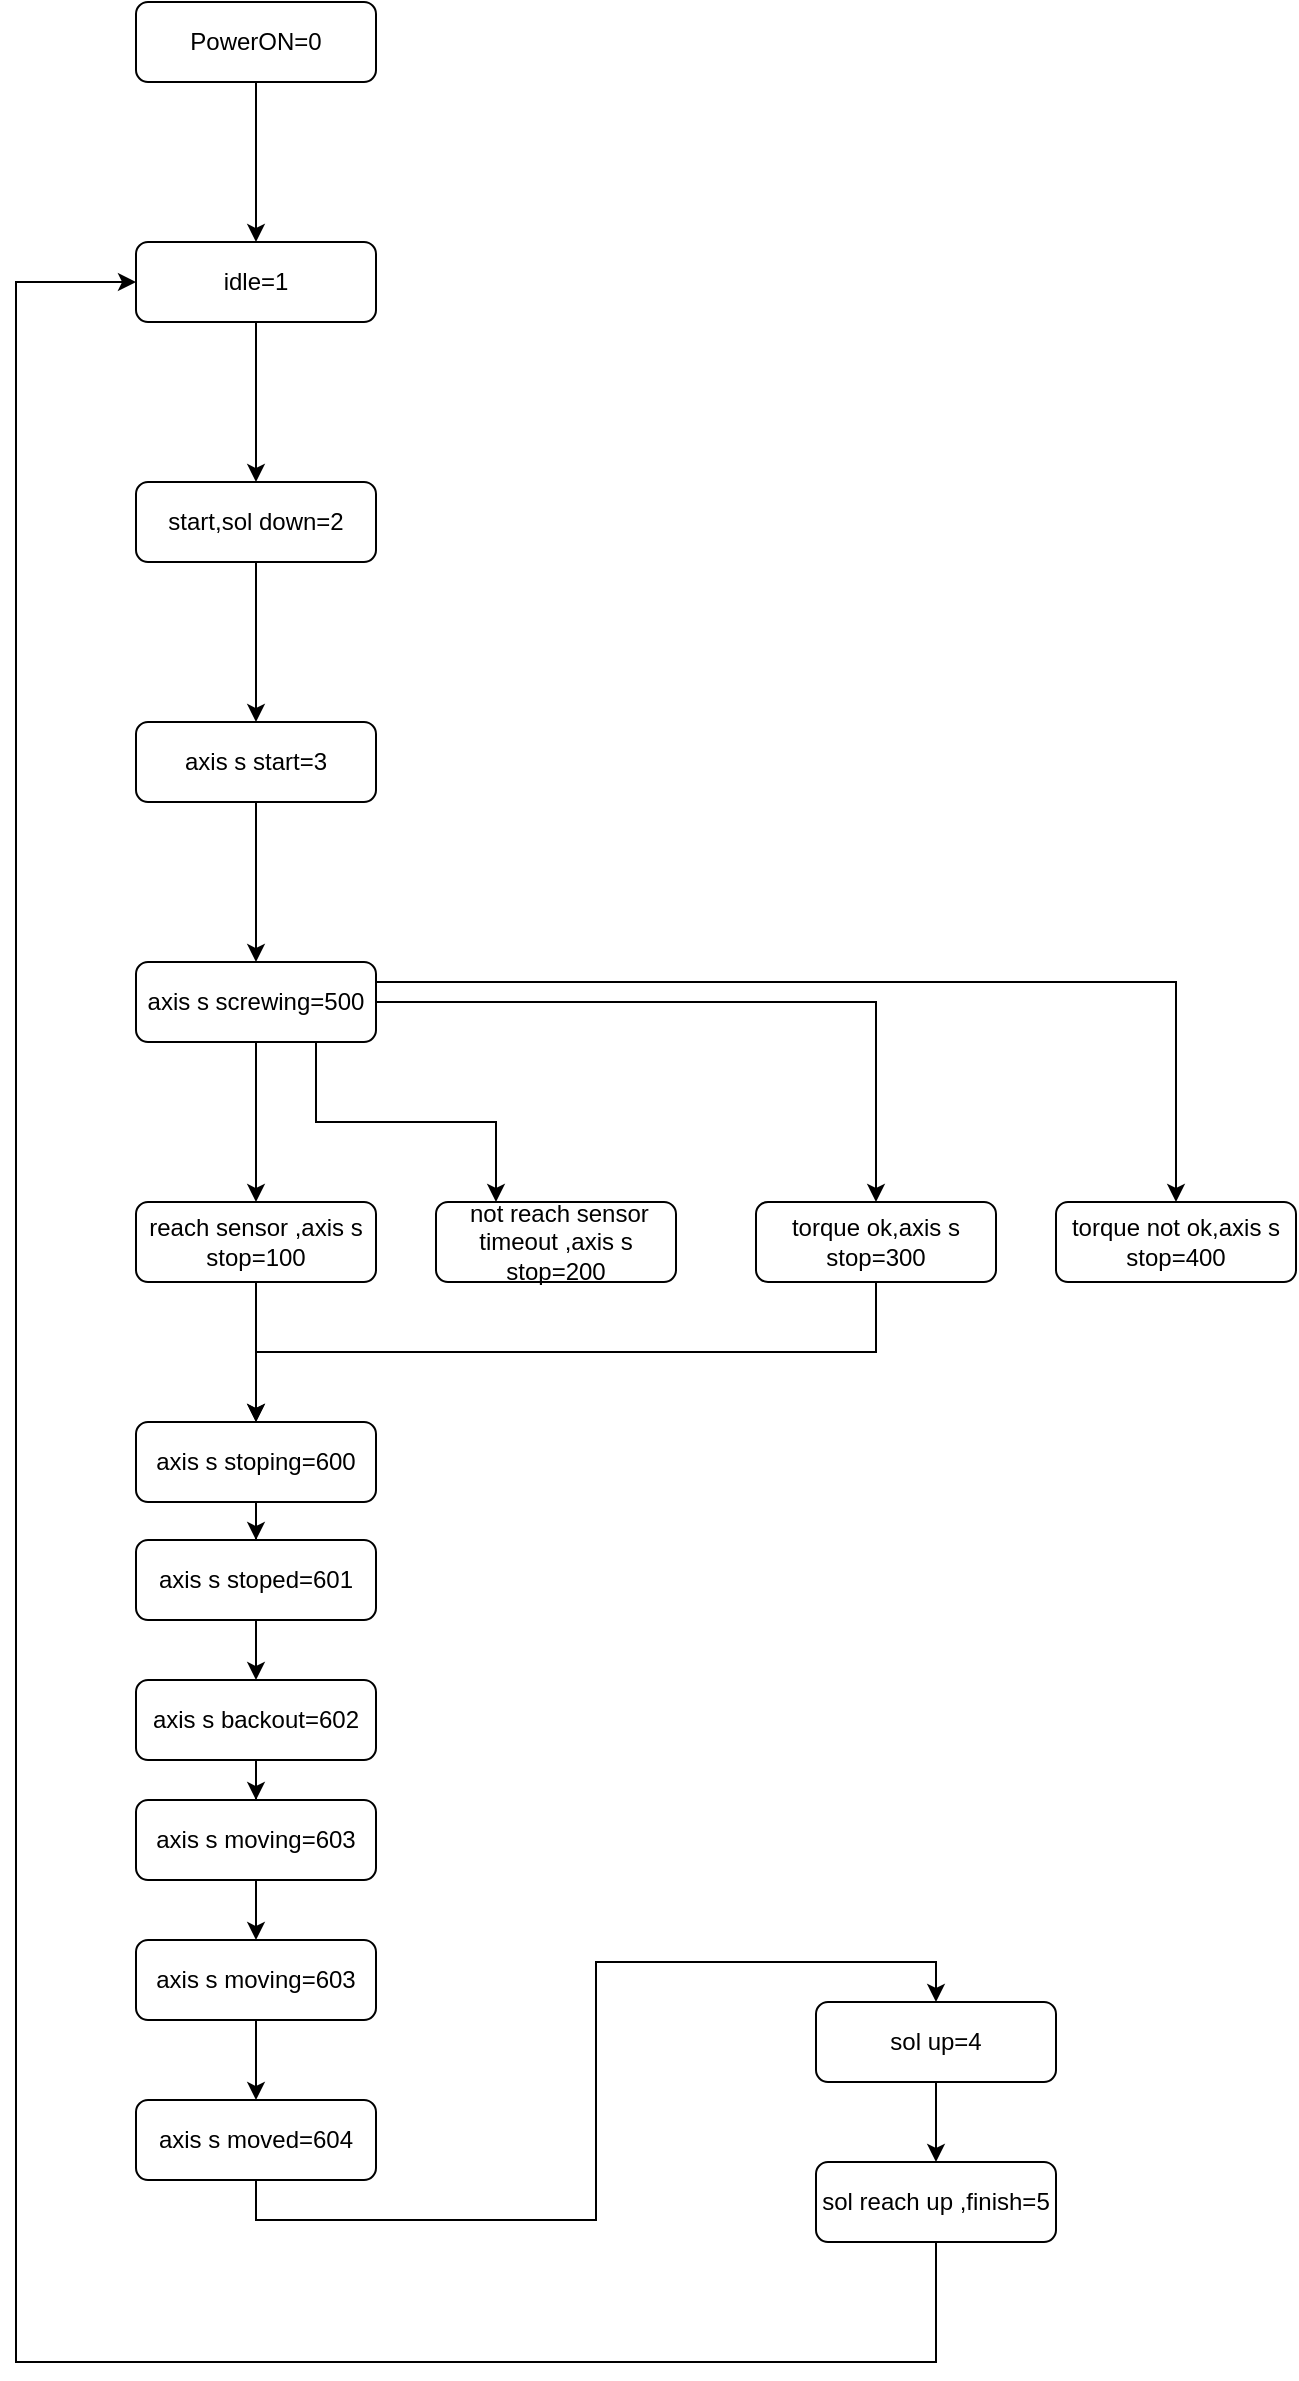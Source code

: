 <mxfile version="13.8.1" type="device"><diagram id="C5RBs43oDa-KdzZeNtuy" name="Page-1"><mxGraphModel dx="865" dy="520" grid="1" gridSize="10" guides="1" tooltips="1" connect="1" arrows="1" fold="1" page="1" pageScale="1" pageWidth="827" pageHeight="1169" math="0" shadow="0"><root><mxCell id="WIyWlLk6GJQsqaUBKTNV-0"/><mxCell id="WIyWlLk6GJQsqaUBKTNV-1" parent="WIyWlLk6GJQsqaUBKTNV-0"/><mxCell id="vGLr1lNeVSjC7F8lAyal-1" value="" style="edgeStyle=orthogonalEdgeStyle;rounded=0;orthogonalLoop=1;jettySize=auto;html=1;" edge="1" parent="WIyWlLk6GJQsqaUBKTNV-1" source="WIyWlLk6GJQsqaUBKTNV-3" target="vGLr1lNeVSjC7F8lAyal-0"><mxGeometry relative="1" as="geometry"/></mxCell><mxCell id="WIyWlLk6GJQsqaUBKTNV-3" value="PowerON=0" style="rounded=1;whiteSpace=wrap;html=1;fontSize=12;glass=0;strokeWidth=1;shadow=0;" parent="WIyWlLk6GJQsqaUBKTNV-1" vertex="1"><mxGeometry x="160" y="80" width="120" height="40" as="geometry"/></mxCell><mxCell id="vGLr1lNeVSjC7F8lAyal-3" value="" style="edgeStyle=orthogonalEdgeStyle;rounded=0;orthogonalLoop=1;jettySize=auto;html=1;" edge="1" parent="WIyWlLk6GJQsqaUBKTNV-1" source="vGLr1lNeVSjC7F8lAyal-0" target="vGLr1lNeVSjC7F8lAyal-2"><mxGeometry relative="1" as="geometry"/></mxCell><mxCell id="vGLr1lNeVSjC7F8lAyal-0" value="idle=1" style="rounded=1;whiteSpace=wrap;html=1;fontSize=12;glass=0;strokeWidth=1;shadow=0;" vertex="1" parent="WIyWlLk6GJQsqaUBKTNV-1"><mxGeometry x="160" y="200" width="120" height="40" as="geometry"/></mxCell><mxCell id="vGLr1lNeVSjC7F8lAyal-5" value="" style="edgeStyle=orthogonalEdgeStyle;rounded=0;orthogonalLoop=1;jettySize=auto;html=1;" edge="1" parent="WIyWlLk6GJQsqaUBKTNV-1" source="vGLr1lNeVSjC7F8lAyal-2" target="vGLr1lNeVSjC7F8lAyal-4"><mxGeometry relative="1" as="geometry"/></mxCell><mxCell id="vGLr1lNeVSjC7F8lAyal-2" value="start,sol down=2" style="rounded=1;whiteSpace=wrap;html=1;fontSize=12;glass=0;strokeWidth=1;shadow=0;" vertex="1" parent="WIyWlLk6GJQsqaUBKTNV-1"><mxGeometry x="160" y="320" width="120" height="40" as="geometry"/></mxCell><mxCell id="vGLr1lNeVSjC7F8lAyal-7" value="" style="edgeStyle=orthogonalEdgeStyle;rounded=0;orthogonalLoop=1;jettySize=auto;html=1;" edge="1" parent="WIyWlLk6GJQsqaUBKTNV-1" source="vGLr1lNeVSjC7F8lAyal-4" target="vGLr1lNeVSjC7F8lAyal-6"><mxGeometry relative="1" as="geometry"/></mxCell><mxCell id="vGLr1lNeVSjC7F8lAyal-4" value="axis s start=3" style="rounded=1;whiteSpace=wrap;html=1;fontSize=12;glass=0;strokeWidth=1;shadow=0;" vertex="1" parent="WIyWlLk6GJQsqaUBKTNV-1"><mxGeometry x="160" y="440" width="120" height="40" as="geometry"/></mxCell><mxCell id="vGLr1lNeVSjC7F8lAyal-9" value="" style="edgeStyle=orthogonalEdgeStyle;rounded=0;orthogonalLoop=1;jettySize=auto;html=1;" edge="1" parent="WIyWlLk6GJQsqaUBKTNV-1" source="vGLr1lNeVSjC7F8lAyal-6" target="vGLr1lNeVSjC7F8lAyal-8"><mxGeometry relative="1" as="geometry"><Array as="points"><mxPoint x="220" y="640"/><mxPoint x="220" y="640"/></Array></mxGeometry></mxCell><mxCell id="vGLr1lNeVSjC7F8lAyal-13" style="edgeStyle=orthogonalEdgeStyle;rounded=0;orthogonalLoop=1;jettySize=auto;html=1;exitX=0.75;exitY=1;exitDx=0;exitDy=0;entryX=0.25;entryY=0;entryDx=0;entryDy=0;" edge="1" parent="WIyWlLk6GJQsqaUBKTNV-1" source="vGLr1lNeVSjC7F8lAyal-6" target="vGLr1lNeVSjC7F8lAyal-10"><mxGeometry relative="1" as="geometry"/></mxCell><mxCell id="vGLr1lNeVSjC7F8lAyal-16" value="" style="edgeStyle=orthogonalEdgeStyle;rounded=0;orthogonalLoop=1;jettySize=auto;html=1;" edge="1" parent="WIyWlLk6GJQsqaUBKTNV-1" source="vGLr1lNeVSjC7F8lAyal-6" target="vGLr1lNeVSjC7F8lAyal-15"><mxGeometry relative="1" as="geometry"/></mxCell><mxCell id="vGLr1lNeVSjC7F8lAyal-19" style="edgeStyle=orthogonalEdgeStyle;rounded=0;orthogonalLoop=1;jettySize=auto;html=1;exitX=1;exitY=0.25;exitDx=0;exitDy=0;entryX=0.5;entryY=0;entryDx=0;entryDy=0;" edge="1" parent="WIyWlLk6GJQsqaUBKTNV-1" source="vGLr1lNeVSjC7F8lAyal-6" target="vGLr1lNeVSjC7F8lAyal-18"><mxGeometry relative="1" as="geometry"/></mxCell><mxCell id="vGLr1lNeVSjC7F8lAyal-6" value="axis s screwing=500" style="rounded=1;whiteSpace=wrap;html=1;fontSize=12;glass=0;strokeWidth=1;shadow=0;" vertex="1" parent="WIyWlLk6GJQsqaUBKTNV-1"><mxGeometry x="160" y="560" width="120" height="40" as="geometry"/></mxCell><mxCell id="vGLr1lNeVSjC7F8lAyal-30" value="" style="edgeStyle=orthogonalEdgeStyle;rounded=0;orthogonalLoop=1;jettySize=auto;html=1;" edge="1" parent="WIyWlLk6GJQsqaUBKTNV-1" source="vGLr1lNeVSjC7F8lAyal-8" target="vGLr1lNeVSjC7F8lAyal-29"><mxGeometry relative="1" as="geometry"/></mxCell><mxCell id="vGLr1lNeVSjC7F8lAyal-8" value="reach sensor ,axis s stop=100" style="rounded=1;whiteSpace=wrap;html=1;fontSize=12;glass=0;strokeWidth=1;shadow=0;" vertex="1" parent="WIyWlLk6GJQsqaUBKTNV-1"><mxGeometry x="160" y="680" width="120" height="40" as="geometry"/></mxCell><mxCell id="vGLr1lNeVSjC7F8lAyal-10" value="&amp;nbsp;not reach sensor timeout ,axis s stop=200" style="rounded=1;whiteSpace=wrap;html=1;fontSize=12;glass=0;strokeWidth=1;shadow=0;" vertex="1" parent="WIyWlLk6GJQsqaUBKTNV-1"><mxGeometry x="310" y="680" width="120" height="40" as="geometry"/></mxCell><mxCell id="vGLr1lNeVSjC7F8lAyal-31" style="edgeStyle=orthogonalEdgeStyle;rounded=0;orthogonalLoop=1;jettySize=auto;html=1;exitX=0.5;exitY=1;exitDx=0;exitDy=0;entryX=0.5;entryY=0;entryDx=0;entryDy=0;" edge="1" parent="WIyWlLk6GJQsqaUBKTNV-1" source="vGLr1lNeVSjC7F8lAyal-15" target="vGLr1lNeVSjC7F8lAyal-29"><mxGeometry relative="1" as="geometry"/></mxCell><mxCell id="vGLr1lNeVSjC7F8lAyal-15" value="torque ok,axis s stop=300" style="rounded=1;whiteSpace=wrap;html=1;fontSize=12;glass=0;strokeWidth=1;shadow=0;" vertex="1" parent="WIyWlLk6GJQsqaUBKTNV-1"><mxGeometry x="470" y="680" width="120" height="40" as="geometry"/></mxCell><mxCell id="vGLr1lNeVSjC7F8lAyal-18" value="torque not ok,axis s stop=400" style="rounded=1;whiteSpace=wrap;html=1;fontSize=12;glass=0;strokeWidth=1;shadow=0;" vertex="1" parent="WIyWlLk6GJQsqaUBKTNV-1"><mxGeometry x="620" y="680" width="120" height="40" as="geometry"/></mxCell><mxCell id="vGLr1lNeVSjC7F8lAyal-26" value="" style="edgeStyle=orthogonalEdgeStyle;rounded=0;orthogonalLoop=1;jettySize=auto;html=1;" edge="1" parent="WIyWlLk6GJQsqaUBKTNV-1" source="vGLr1lNeVSjC7F8lAyal-20" target="vGLr1lNeVSjC7F8lAyal-25"><mxGeometry relative="1" as="geometry"/></mxCell><mxCell id="vGLr1lNeVSjC7F8lAyal-20" value="sol up=4" style="rounded=1;whiteSpace=wrap;html=1;fontSize=12;glass=0;strokeWidth=1;shadow=0;" vertex="1" parent="WIyWlLk6GJQsqaUBKTNV-1"><mxGeometry x="500" y="1080" width="120" height="40" as="geometry"/></mxCell><mxCell id="vGLr1lNeVSjC7F8lAyal-27" style="edgeStyle=orthogonalEdgeStyle;rounded=0;orthogonalLoop=1;jettySize=auto;html=1;exitX=0.5;exitY=1;exitDx=0;exitDy=0;entryX=0;entryY=0.5;entryDx=0;entryDy=0;" edge="1" parent="WIyWlLk6GJQsqaUBKTNV-1" source="vGLr1lNeVSjC7F8lAyal-25" target="vGLr1lNeVSjC7F8lAyal-0"><mxGeometry relative="1" as="geometry"><Array as="points"><mxPoint x="560" y="1260"/><mxPoint x="100" y="1260"/><mxPoint x="100" y="220"/></Array></mxGeometry></mxCell><mxCell id="vGLr1lNeVSjC7F8lAyal-25" value="sol reach up ,finish=5" style="rounded=1;whiteSpace=wrap;html=1;fontSize=12;glass=0;strokeWidth=1;shadow=0;" vertex="1" parent="WIyWlLk6GJQsqaUBKTNV-1"><mxGeometry x="500" y="1160" width="120" height="40" as="geometry"/></mxCell><mxCell id="vGLr1lNeVSjC7F8lAyal-36" value="" style="edgeStyle=orthogonalEdgeStyle;rounded=0;orthogonalLoop=1;jettySize=auto;html=1;" edge="1" parent="WIyWlLk6GJQsqaUBKTNV-1" source="vGLr1lNeVSjC7F8lAyal-29" target="vGLr1lNeVSjC7F8lAyal-35"><mxGeometry relative="1" as="geometry"/></mxCell><mxCell id="vGLr1lNeVSjC7F8lAyal-29" value="axis s stoping=600" style="rounded=1;whiteSpace=wrap;html=1;fontSize=12;glass=0;strokeWidth=1;shadow=0;" vertex="1" parent="WIyWlLk6GJQsqaUBKTNV-1"><mxGeometry x="160" y="790" width="120" height="40" as="geometry"/></mxCell><mxCell id="vGLr1lNeVSjC7F8lAyal-38" value="" style="edgeStyle=orthogonalEdgeStyle;rounded=0;orthogonalLoop=1;jettySize=auto;html=1;" edge="1" parent="WIyWlLk6GJQsqaUBKTNV-1" source="vGLr1lNeVSjC7F8lAyal-35" target="vGLr1lNeVSjC7F8lAyal-37"><mxGeometry relative="1" as="geometry"/></mxCell><mxCell id="vGLr1lNeVSjC7F8lAyal-35" value="axis s stoped=601" style="rounded=1;whiteSpace=wrap;html=1;fontSize=12;glass=0;strokeWidth=1;shadow=0;" vertex="1" parent="WIyWlLk6GJQsqaUBKTNV-1"><mxGeometry x="160" y="849" width="120" height="40" as="geometry"/></mxCell><mxCell id="vGLr1lNeVSjC7F8lAyal-40" value="" style="edgeStyle=orthogonalEdgeStyle;rounded=0;orthogonalLoop=1;jettySize=auto;html=1;" edge="1" parent="WIyWlLk6GJQsqaUBKTNV-1" source="vGLr1lNeVSjC7F8lAyal-37" target="vGLr1lNeVSjC7F8lAyal-39"><mxGeometry relative="1" as="geometry"/></mxCell><mxCell id="vGLr1lNeVSjC7F8lAyal-37" value="axis s backout=602" style="rounded=1;whiteSpace=wrap;html=1;fontSize=12;glass=0;strokeWidth=1;shadow=0;" vertex="1" parent="WIyWlLk6GJQsqaUBKTNV-1"><mxGeometry x="160" y="919" width="120" height="40" as="geometry"/></mxCell><mxCell id="vGLr1lNeVSjC7F8lAyal-42" value="" style="edgeStyle=orthogonalEdgeStyle;rounded=0;orthogonalLoop=1;jettySize=auto;html=1;" edge="1" parent="WIyWlLk6GJQsqaUBKTNV-1" source="vGLr1lNeVSjC7F8lAyal-39" target="vGLr1lNeVSjC7F8lAyal-41"><mxGeometry relative="1" as="geometry"/></mxCell><mxCell id="vGLr1lNeVSjC7F8lAyal-39" value="axis s moving=603" style="rounded=1;whiteSpace=wrap;html=1;fontSize=12;glass=0;strokeWidth=1;shadow=0;" vertex="1" parent="WIyWlLk6GJQsqaUBKTNV-1"><mxGeometry x="160" y="979" width="120" height="40" as="geometry"/></mxCell><mxCell id="vGLr1lNeVSjC7F8lAyal-44" value="" style="edgeStyle=orthogonalEdgeStyle;rounded=0;orthogonalLoop=1;jettySize=auto;html=1;" edge="1" parent="WIyWlLk6GJQsqaUBKTNV-1" source="vGLr1lNeVSjC7F8lAyal-41" target="vGLr1lNeVSjC7F8lAyal-43"><mxGeometry relative="1" as="geometry"/></mxCell><mxCell id="vGLr1lNeVSjC7F8lAyal-41" value="axis s moving=603" style="rounded=1;whiteSpace=wrap;html=1;fontSize=12;glass=0;strokeWidth=1;shadow=0;" vertex="1" parent="WIyWlLk6GJQsqaUBKTNV-1"><mxGeometry x="160" y="1049" width="120" height="40" as="geometry"/></mxCell><mxCell id="vGLr1lNeVSjC7F8lAyal-45" style="edgeStyle=orthogonalEdgeStyle;rounded=0;orthogonalLoop=1;jettySize=auto;html=1;exitX=0.5;exitY=1;exitDx=0;exitDy=0;entryX=0.5;entryY=0;entryDx=0;entryDy=0;" edge="1" parent="WIyWlLk6GJQsqaUBKTNV-1" source="vGLr1lNeVSjC7F8lAyal-43" target="vGLr1lNeVSjC7F8lAyal-20"><mxGeometry relative="1" as="geometry"/></mxCell><mxCell id="vGLr1lNeVSjC7F8lAyal-43" value="axis s moved=604" style="rounded=1;whiteSpace=wrap;html=1;fontSize=12;glass=0;strokeWidth=1;shadow=0;" vertex="1" parent="WIyWlLk6GJQsqaUBKTNV-1"><mxGeometry x="160" y="1129" width="120" height="40" as="geometry"/></mxCell></root></mxGraphModel></diagram></mxfile>